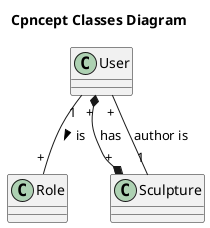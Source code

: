 @startuml

title Cpncept Classes Diagram 

Class User
Class Role
Class Sculpture

User"1" -- "+"Role: is >
User"+" *--* "+"Sculpture : has
Sculpture"1" -- "+"User: author is

@enduml
